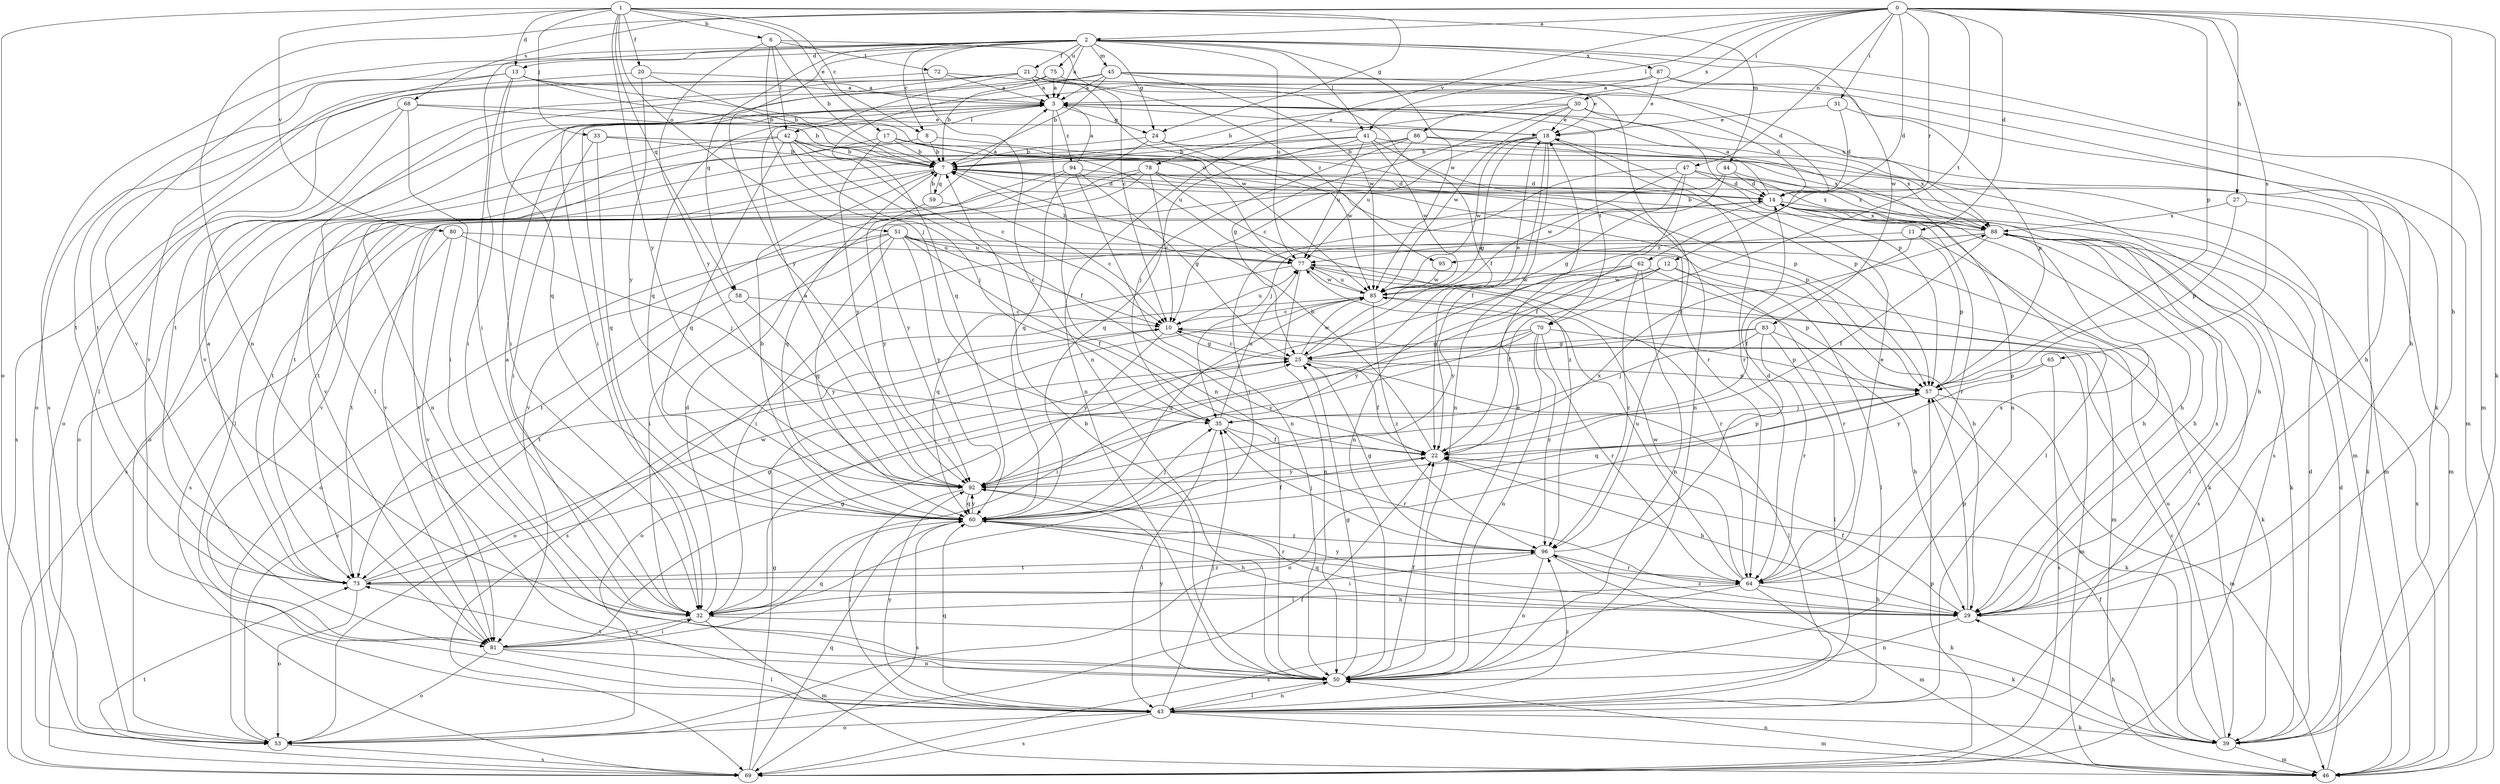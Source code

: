 strict digraph  {
0;
1;
2;
3;
6;
7;
8;
10;
11;
12;
13;
14;
17;
18;
20;
21;
22;
24;
25;
27;
29;
30;
31;
32;
33;
35;
39;
41;
42;
43;
44;
45;
46;
47;
50;
51;
53;
57;
58;
59;
60;
62;
64;
65;
68;
69;
70;
72;
73;
75;
77;
78;
80;
81;
83;
85;
86;
87;
88;
92;
94;
95;
96;
0 -> 2  [label=a];
0 -> 11  [label=d];
0 -> 12  [label=d];
0 -> 27  [label=h];
0 -> 29  [label=h];
0 -> 30  [label=i];
0 -> 31  [label=i];
0 -> 39  [label=k];
0 -> 41  [label=l];
0 -> 47  [label=n];
0 -> 50  [label=n];
0 -> 57  [label=p];
0 -> 62  [label=r];
0 -> 65  [label=s];
0 -> 68  [label=s];
0 -> 70  [label=t];
0 -> 78  [label=v];
0 -> 86  [label=x];
1 -> 6  [label=b];
1 -> 8  [label=c];
1 -> 13  [label=d];
1 -> 17  [label=e];
1 -> 20  [label=f];
1 -> 24  [label=g];
1 -> 33  [label=j];
1 -> 44  [label=m];
1 -> 51  [label=o];
1 -> 53  [label=o];
1 -> 58  [label=q];
1 -> 80  [label=v];
1 -> 92  [label=y];
2 -> 3  [label=a];
2 -> 8  [label=c];
2 -> 13  [label=d];
2 -> 21  [label=f];
2 -> 24  [label=g];
2 -> 32  [label=i];
2 -> 41  [label=l];
2 -> 45  [label=m];
2 -> 46  [label=m];
2 -> 50  [label=n];
2 -> 58  [label=q];
2 -> 69  [label=s];
2 -> 75  [label=u];
2 -> 77  [label=u];
2 -> 81  [label=v];
2 -> 83  [label=w];
2 -> 85  [label=w];
2 -> 87  [label=x];
2 -> 92  [label=y];
3 -> 18  [label=e];
3 -> 24  [label=g];
3 -> 29  [label=h];
3 -> 32  [label=i];
3 -> 42  [label=l];
3 -> 50  [label=n];
3 -> 70  [label=t];
3 -> 94  [label=z];
6 -> 7  [label=b];
6 -> 10  [label=c];
6 -> 35  [label=j];
6 -> 42  [label=l];
6 -> 72  [label=t];
6 -> 92  [label=y];
7 -> 14  [label=d];
7 -> 29  [label=h];
7 -> 46  [label=m];
7 -> 59  [label=q];
7 -> 60  [label=q];
7 -> 73  [label=t];
7 -> 81  [label=v];
8 -> 7  [label=b];
8 -> 53  [label=o];
8 -> 57  [label=p];
10 -> 25  [label=g];
10 -> 46  [label=m];
10 -> 53  [label=o];
10 -> 77  [label=u];
10 -> 92  [label=y];
11 -> 22  [label=f];
11 -> 29  [label=h];
11 -> 57  [label=p];
11 -> 95  [label=z];
12 -> 22  [label=f];
12 -> 43  [label=l];
12 -> 64  [label=r];
12 -> 85  [label=w];
12 -> 92  [label=y];
13 -> 3  [label=a];
13 -> 7  [label=b];
13 -> 32  [label=i];
13 -> 60  [label=q];
13 -> 73  [label=t];
13 -> 77  [label=u];
13 -> 81  [label=v];
14 -> 3  [label=a];
14 -> 29  [label=h];
14 -> 43  [label=l];
14 -> 50  [label=n];
14 -> 64  [label=r];
14 -> 69  [label=s];
14 -> 88  [label=x];
17 -> 7  [label=b];
17 -> 50  [label=n];
17 -> 57  [label=p];
17 -> 64  [label=r];
17 -> 92  [label=y];
18 -> 7  [label=b];
18 -> 10  [label=c];
18 -> 22  [label=f];
18 -> 25  [label=g];
18 -> 50  [label=n];
18 -> 64  [label=r];
18 -> 85  [label=w];
20 -> 3  [label=a];
20 -> 7  [label=b];
20 -> 73  [label=t];
20 -> 92  [label=y];
21 -> 3  [label=a];
21 -> 22  [label=f];
21 -> 43  [label=l];
21 -> 53  [label=o];
21 -> 60  [label=q];
21 -> 81  [label=v];
21 -> 85  [label=w];
21 -> 95  [label=z];
21 -> 96  [label=z];
22 -> 7  [label=b];
22 -> 29  [label=h];
22 -> 57  [label=p];
22 -> 92  [label=y];
24 -> 7  [label=b];
24 -> 60  [label=q];
24 -> 85  [label=w];
24 -> 88  [label=x];
25 -> 10  [label=c];
25 -> 18  [label=e];
25 -> 22  [label=f];
25 -> 43  [label=l];
25 -> 57  [label=p];
25 -> 85  [label=w];
27 -> 39  [label=k];
27 -> 57  [label=p];
27 -> 88  [label=x];
29 -> 22  [label=f];
29 -> 50  [label=n];
29 -> 57  [label=p];
29 -> 60  [label=q];
29 -> 88  [label=x];
29 -> 92  [label=y];
29 -> 96  [label=z];
30 -> 7  [label=b];
30 -> 14  [label=d];
30 -> 18  [label=e];
30 -> 25  [label=g];
30 -> 50  [label=n];
30 -> 57  [label=p];
30 -> 85  [label=w];
31 -> 14  [label=d];
31 -> 18  [label=e];
31 -> 57  [label=p];
32 -> 3  [label=a];
32 -> 14  [label=d];
32 -> 39  [label=k];
32 -> 46  [label=m];
32 -> 81  [label=v];
33 -> 7  [label=b];
33 -> 32  [label=i];
33 -> 46  [label=m];
33 -> 60  [label=q];
35 -> 22  [label=f];
35 -> 43  [label=l];
35 -> 64  [label=r];
35 -> 77  [label=u];
39 -> 10  [label=c];
39 -> 14  [label=d];
39 -> 22  [label=f];
39 -> 29  [label=h];
39 -> 46  [label=m];
39 -> 77  [label=u];
41 -> 7  [label=b];
41 -> 50  [label=n];
41 -> 60  [label=q];
41 -> 77  [label=u];
41 -> 81  [label=v];
41 -> 85  [label=w];
41 -> 88  [label=x];
42 -> 7  [label=b];
42 -> 10  [label=c];
42 -> 22  [label=f];
42 -> 35  [label=j];
42 -> 43  [label=l];
42 -> 53  [label=o];
42 -> 60  [label=q];
42 -> 77  [label=u];
43 -> 35  [label=j];
43 -> 39  [label=k];
43 -> 46  [label=m];
43 -> 50  [label=n];
43 -> 53  [label=o];
43 -> 60  [label=q];
43 -> 69  [label=s];
43 -> 92  [label=y];
43 -> 96  [label=z];
44 -> 14  [label=d];
44 -> 35  [label=j];
44 -> 81  [label=v];
44 -> 88  [label=x];
45 -> 3  [label=a];
45 -> 7  [label=b];
45 -> 14  [label=d];
45 -> 18  [label=e];
45 -> 60  [label=q];
45 -> 73  [label=t];
45 -> 85  [label=w];
46 -> 14  [label=d];
46 -> 50  [label=n];
46 -> 88  [label=x];
47 -> 14  [label=d];
47 -> 22  [label=f];
47 -> 25  [label=g];
47 -> 32  [label=i];
47 -> 46  [label=m];
47 -> 85  [label=w];
47 -> 88  [label=x];
50 -> 7  [label=b];
50 -> 18  [label=e];
50 -> 22  [label=f];
50 -> 25  [label=g];
50 -> 43  [label=l];
50 -> 73  [label=t];
50 -> 92  [label=y];
51 -> 10  [label=c];
51 -> 22  [label=f];
51 -> 29  [label=h];
51 -> 32  [label=i];
51 -> 39  [label=k];
51 -> 53  [label=o];
51 -> 60  [label=q];
51 -> 73  [label=t];
51 -> 77  [label=u];
51 -> 92  [label=y];
53 -> 10  [label=c];
53 -> 22  [label=f];
53 -> 69  [label=s];
57 -> 35  [label=j];
57 -> 39  [label=k];
57 -> 46  [label=m];
57 -> 53  [label=o];
57 -> 60  [label=q];
58 -> 10  [label=c];
58 -> 73  [label=t];
58 -> 92  [label=y];
59 -> 3  [label=a];
59 -> 7  [label=b];
59 -> 10  [label=c];
59 -> 92  [label=y];
60 -> 7  [label=b];
60 -> 22  [label=f];
60 -> 29  [label=h];
60 -> 35  [label=j];
60 -> 64  [label=r];
60 -> 69  [label=s];
60 -> 88  [label=x];
60 -> 92  [label=y];
60 -> 96  [label=z];
62 -> 32  [label=i];
62 -> 50  [label=n];
62 -> 57  [label=p];
62 -> 85  [label=w];
62 -> 92  [label=y];
62 -> 96  [label=z];
64 -> 18  [label=e];
64 -> 29  [label=h];
64 -> 32  [label=i];
64 -> 46  [label=m];
64 -> 69  [label=s];
64 -> 77  [label=u];
64 -> 85  [label=w];
64 -> 88  [label=x];
65 -> 57  [label=p];
65 -> 69  [label=s];
65 -> 92  [label=y];
68 -> 7  [label=b];
68 -> 18  [label=e];
68 -> 32  [label=i];
68 -> 53  [label=o];
68 -> 69  [label=s];
69 -> 25  [label=g];
69 -> 57  [label=p];
69 -> 60  [label=q];
69 -> 73  [label=t];
70 -> 25  [label=g];
70 -> 32  [label=i];
70 -> 50  [label=n];
70 -> 57  [label=p];
70 -> 64  [label=r];
70 -> 92  [label=y];
70 -> 96  [label=z];
72 -> 3  [label=a];
72 -> 43  [label=l];
72 -> 88  [label=x];
73 -> 3  [label=a];
73 -> 25  [label=g];
73 -> 29  [label=h];
73 -> 53  [label=o];
73 -> 85  [label=w];
73 -> 96  [label=z];
75 -> 3  [label=a];
75 -> 7  [label=b];
75 -> 32  [label=i];
75 -> 39  [label=k];
77 -> 7  [label=b];
77 -> 46  [label=m];
77 -> 50  [label=n];
77 -> 60  [label=q];
77 -> 64  [label=r];
77 -> 85  [label=w];
78 -> 10  [label=c];
78 -> 14  [label=d];
78 -> 57  [label=p];
78 -> 69  [label=s];
78 -> 73  [label=t];
78 -> 81  [label=v];
78 -> 96  [label=z];
80 -> 35  [label=j];
80 -> 73  [label=t];
80 -> 77  [label=u];
80 -> 81  [label=v];
81 -> 25  [label=g];
81 -> 32  [label=i];
81 -> 43  [label=l];
81 -> 50  [label=n];
81 -> 53  [label=o];
81 -> 60  [label=q];
83 -> 25  [label=g];
83 -> 29  [label=h];
83 -> 35  [label=j];
83 -> 43  [label=l];
83 -> 53  [label=o];
83 -> 64  [label=r];
85 -> 10  [label=c];
85 -> 39  [label=k];
85 -> 60  [label=q];
85 -> 69  [label=s];
85 -> 77  [label=u];
85 -> 96  [label=z];
86 -> 7  [label=b];
86 -> 35  [label=j];
86 -> 50  [label=n];
86 -> 69  [label=s];
86 -> 73  [label=t];
86 -> 77  [label=u];
86 -> 88  [label=x];
87 -> 3  [label=a];
87 -> 18  [label=e];
87 -> 29  [label=h];
87 -> 32  [label=i];
87 -> 46  [label=m];
88 -> 7  [label=b];
88 -> 22  [label=f];
88 -> 29  [label=h];
88 -> 32  [label=i];
88 -> 39  [label=k];
88 -> 43  [label=l];
88 -> 69  [label=s];
88 -> 77  [label=u];
92 -> 3  [label=a];
92 -> 43  [label=l];
92 -> 60  [label=q];
94 -> 3  [label=a];
94 -> 14  [label=d];
94 -> 25  [label=g];
94 -> 50  [label=n];
94 -> 81  [label=v];
94 -> 92  [label=y];
95 -> 85  [label=w];
96 -> 14  [label=d];
96 -> 25  [label=g];
96 -> 32  [label=i];
96 -> 35  [label=j];
96 -> 39  [label=k];
96 -> 50  [label=n];
96 -> 64  [label=r];
96 -> 73  [label=t];
}

